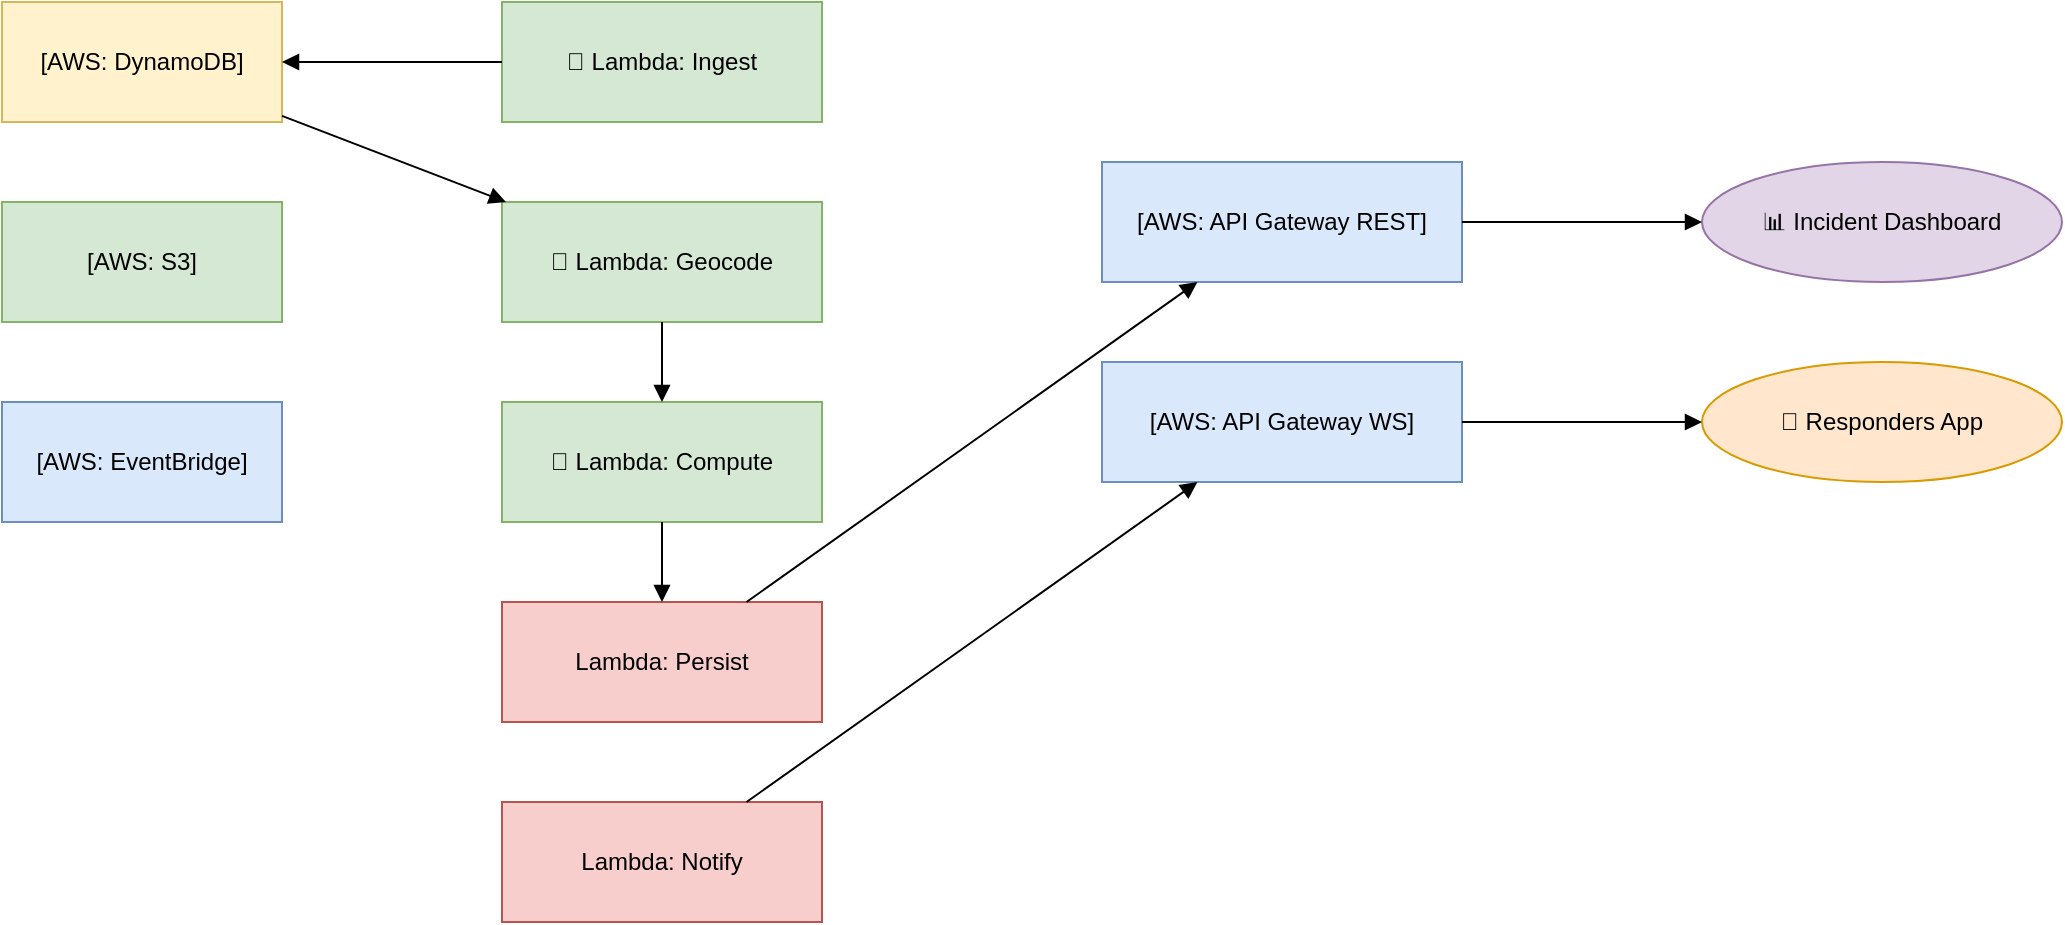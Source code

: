 <mxfile>
  <diagram name="RescueMind AWS Architecture">
    <mxGraphModel dx="1300" dy="800" grid="1" gridSize="10" guides="1" tooltips="1" connect="1" arrows="1" fold="1" page="1" pageScale="1" pageWidth="1654" pageHeight="1169" math="0" shadow="0">
      <root>
        <mxCell id="0"/>
        <mxCell id="1" parent="0"/>

        <!-- Data Plane -->
        <mxCell id="dynamodb" value="[AWS: DynamoDB]" style="shape=rectangle;whiteSpace=wrap;html=1;fillColor=#fff2cc;strokeColor=#d6b656;" vertex="1" parent="1">
          <mxGeometry x="200" y="80" width="140" height="60" as="geometry"/>
        </mxCell>

        <mxCell id="s3" value="[AWS: S3]" style="shape=rectangle;whiteSpace=wrap;html=1;fillColor=#d5e8d4;strokeColor=#82b366;" vertex="1" parent="1">
          <mxGeometry x="200" y="180" width="140" height="60" as="geometry"/>
        </mxCell>

        <mxCell id="eventbridge" value="[AWS: EventBridge]" style="shape=rectangle;whiteSpace=wrap;html=1;fillColor=#dae8fc;strokeColor=#6c8ebf;" vertex="1" parent="1">
          <mxGeometry x="200" y="280" width="140" height="60" as="geometry"/>
        </mxCell>

        <!-- AI Lambdas -->
        <mxCell id="lambda-ingest" value="🤖 Lambda: Ingest" style="shape=rectangle;whiteSpace=wrap;html=1;fillColor=#d5e8d4;strokeColor=#82b366;" vertex="1" parent="1">
          <mxGeometry x="450" y="80" width="160" height="60" as="geometry"/>
        </mxCell>

        <mxCell id="lambda-geocode" value="🤖 Lambda: Geocode" style="shape=rectangle;whiteSpace=wrap;html=1;fillColor=#d5e8d4;strokeColor=#82b366;" vertex="1" parent="1">
          <mxGeometry x="450" y="180" width="160" height="60" as="geometry"/>
        </mxCell>

        <mxCell id="lambda-compute" value="🤖 Lambda: Compute" style="shape=rectangle;whiteSpace=wrap;html=1;fillColor=#d5e8d4;strokeColor=#82b366;" vertex="1" parent="1">
          <mxGeometry x="450" y="280" width="160" height="60" as="geometry"/>
        </mxCell>

        <!-- Other Lambdas -->
        <mxCell id="lambda-persist" value="Lambda: Persist" style="shape=rectangle;whiteSpace=wrap;html=1;fillColor=#f8cecc;strokeColor=#b85450;" vertex="1" parent="1">
          <mxGeometry x="450" y="380" width="160" height="60" as="geometry"/>
        </mxCell>

        <mxCell id="lambda-notify" value="Lambda: Notify" style="shape=rectangle;whiteSpace=wrap;html=1;fillColor=#f8cecc;strokeColor=#b85450;" vertex="1" parent="1">
          <mxGeometry x="450" y="480" width="160" height="60" as="geometry"/>
        </mxCell>

        <!-- API -->
        <mxCell id="api-rest" value="[AWS: API Gateway REST]" style="shape=rectangle;whiteSpace=wrap;html=1;fillColor=#dae8fc;strokeColor=#6c8ebf;" vertex="1" parent="1">
          <mxGeometry x="750" y="160" width="180" height="60" as="geometry"/>
        </mxCell>

        <mxCell id="api-ws" value="[AWS: API Gateway WS]" style="shape=rectangle;whiteSpace=wrap;html=1;fillColor=#dae8fc;strokeColor=#6c8ebf;" vertex="1" parent="1">
          <mxGeometry x="750" y="260" width="180" height="60" as="geometry"/>
        </mxCell>

        <!-- Outputs -->
        <mxCell id="output-dashboard" value="📊 Incident Dashboard" style="shape=ellipse;whiteSpace=wrap;html=1;fillColor=#e1d5e7;strokeColor=#9673a6;" vertex="1" parent="1">
          <mxGeometry x="1050" y="160" width="180" height="60" as="geometry"/>
        </mxCell>

        <mxCell id="output-responders" value="📱 Responders App" style="shape=ellipse;whiteSpace=wrap;html=1;fillColor=#ffe6cc;strokeColor=#d79b00;" vertex="1" parent="1">
          <mxGeometry x="1050" y="260" width="180" height="60" as="geometry"/>
        </mxCell>

        <!-- Explicit Connectors -->
        <mxCell id="edge1" style="endArrow=block;html=1;" edge="1" parent="1" source="lambda-ingest" target="dynamodb">
          <mxGeometry relative="1" as="geometry"/>
        </mxCell>
        <mxCell id="edge2" style="endArrow=block;html=1;" edge="1" parent="1" source="dynamodb" target="lambda-geocode">
          <mxGeometry relative="1" as="geometry"/>
        </mxCell>
        <mxCell id="edge3" style="endArrow=block;html=1;" edge="1" parent="1" source="lambda-geocode" target="lambda-compute">
          <mxGeometry relative="1" as="geometry"/>
        </mxCell>
        <mxCell id="edge4" style="endArrow=block;html=1;" edge="1" parent="1" source="lambda-compute" target="lambda-persist">
          <mxGeometry relative="1" as="geometry"/>
        </mxCell>
        <mxCell id="edge5" style="endArrow=block;html=1;" edge="1" parent="1" source="lambda-persist" target="api-rest">
          <mxGeometry relative="1" as="geometry"/>
        </mxCell>
        <mxCell id="edge6" style="endArrow=block;html=1;" edge="1" parent="1" source="lambda-notify" target="api-ws">
          <mxGeometry relative="1" as="geometry"/>
        </mxCell>
        <mxCell id="edge7" style="endArrow=block;html=1;" edge="1" parent="1" source="api-rest" target="output-dashboard">
          <mxGeometry relative="1" as="geometry"/>
        </mxCell>
        <mxCell id="edge8" style="endArrow=block;html=1;" edge="1" parent="1" source="api-ws" target="output-responders">
          <mxGeometry relative="1" as="geometry"/>
        </mxCell>
      </root>
    </mxGraphModel>
  </diagram>
</mxfile>
